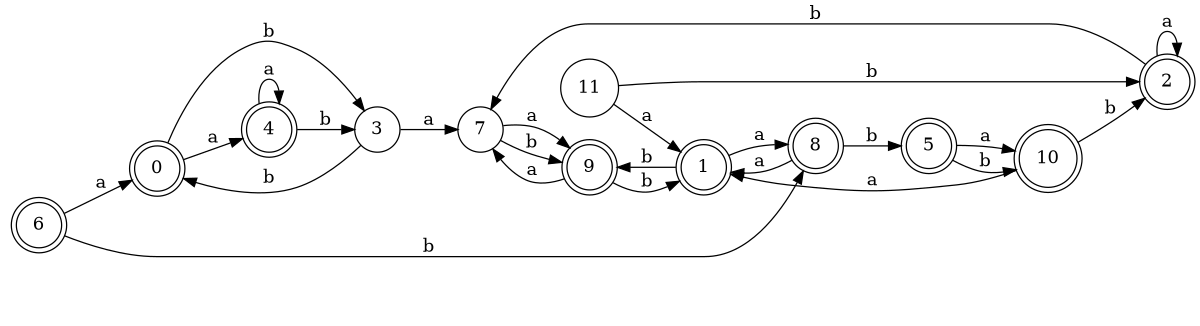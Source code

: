 digraph n10_1 {
__start0 [label="" shape="none"];

rankdir=LR;
size="8,5";

s0 [style="rounded,filled", color="black", fillcolor="white" shape="doublecircle", label="0"];
s1 [style="rounded,filled", color="black", fillcolor="white" shape="doublecircle", label="1"];
s2 [style="rounded,filled", color="black", fillcolor="white" shape="doublecircle", label="2"];
s3 [style="filled", color="black", fillcolor="white" shape="circle", label="3"];
s4 [style="rounded,filled", color="black", fillcolor="white" shape="doublecircle", label="4"];
s5 [style="rounded,filled", color="black", fillcolor="white" shape="doublecircle", label="5"];
s6 [style="rounded,filled", color="black", fillcolor="white" shape="doublecircle", label="6"];
s7 [style="filled", color="black", fillcolor="white" shape="circle", label="7"];
s8 [style="rounded,filled", color="black", fillcolor="white" shape="doublecircle", label="8"];
s9 [style="rounded,filled", color="black", fillcolor="white" shape="doublecircle", label="9"];
s10 [style="rounded,filled", color="black", fillcolor="white" shape="doublecircle", label="10"];
s11 [style="filled", color="black", fillcolor="white" shape="circle", label="11"];
s0 -> s4 [label="a"];
s0 -> s3 [label="b"];
s1 -> s8 [label="a"];
s1 -> s9 [label="b"];
s2 -> s2 [label="a"];
s2 -> s7 [label="b"];
s3 -> s7 [label="a"];
s3 -> s0 [label="b"];
s4 -> s4 [label="a"];
s4 -> s3 [label="b"];
s5 -> s10 [label="a"];
s5 -> s10 [label="b"];
s6 -> s0 [label="a"];
s6 -> s8 [label="b"];
s7 -> s9 [label="a"];
s7 -> s9 [label="b"];
s8 -> s1 [label="a"];
s8 -> s5 [label="b"];
s9 -> s7 [label="a"];
s9 -> s1 [label="b"];
s10 -> s1 [label="a"];
s10 -> s2 [label="b"];
s11 -> s1 [label="a"];
s11 -> s2 [label="b"];

}